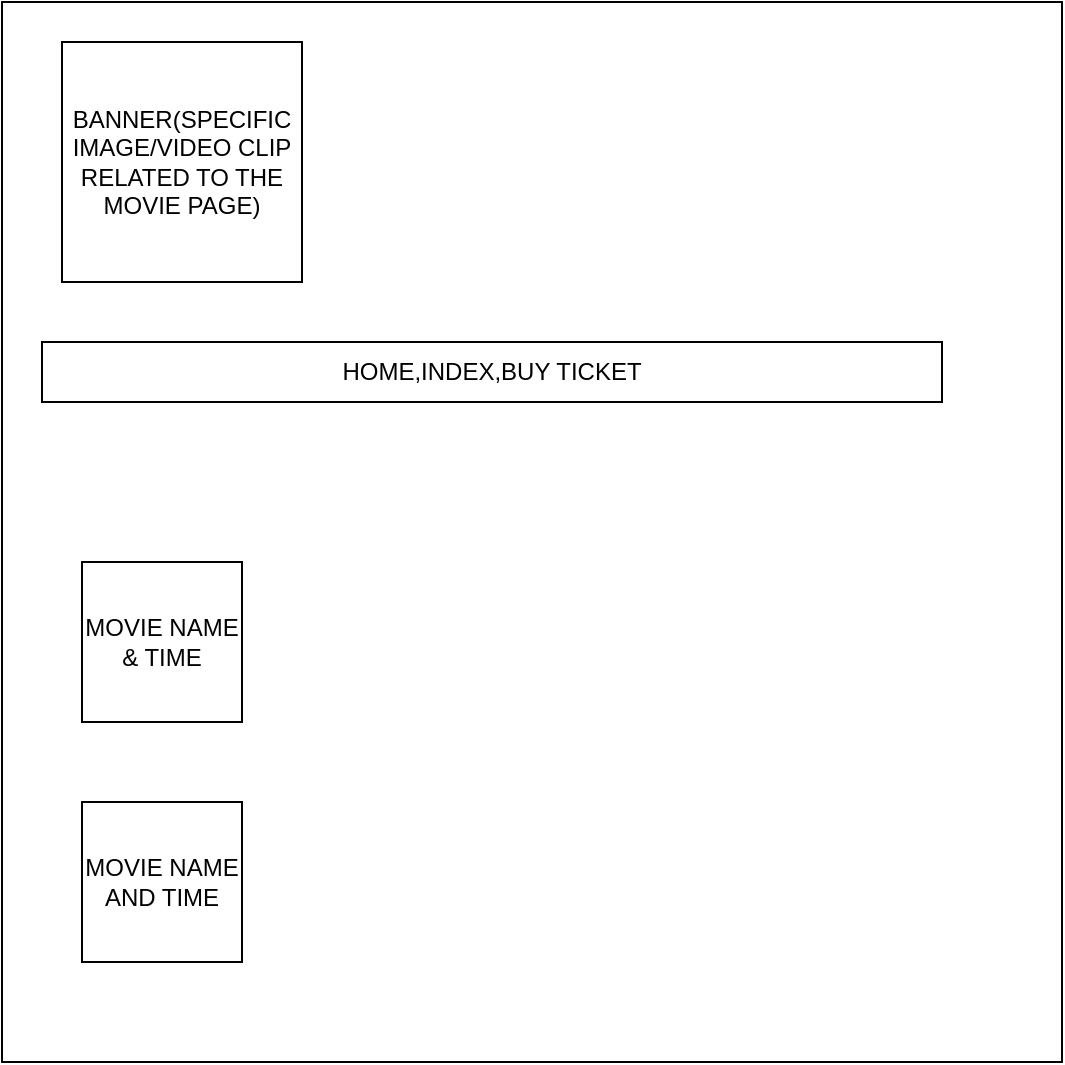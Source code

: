 <mxfile version="19.0.3" type="device"><diagram id="aqZgEY99op7lsKUHdaMN" name="Page-1"><mxGraphModel dx="1108" dy="553" grid="1" gridSize="10" guides="1" tooltips="1" connect="1" arrows="1" fold="1" page="1" pageScale="1" pageWidth="850" pageHeight="1100" math="0" shadow="0"><root><mxCell id="0"/><mxCell id="1" parent="0"/><mxCell id="D2hBYo6hOYVc9Mp5weB6-1" value="" style="whiteSpace=wrap;html=1;aspect=fixed;" vertex="1" parent="1"><mxGeometry x="120" y="30" width="530" height="530" as="geometry"/></mxCell><mxCell id="D2hBYo6hOYVc9Mp5weB6-3" value="BANNER(SPECIFIC IMAGE/VIDEO CLIP RELATED TO THE MOVIE PAGE)" style="whiteSpace=wrap;html=1;aspect=fixed;" vertex="1" parent="1"><mxGeometry x="150" y="50" width="120" height="120" as="geometry"/></mxCell><mxCell id="D2hBYo6hOYVc9Mp5weB6-4" value="HOME,INDEX,BUY TICKET" style="rounded=0;whiteSpace=wrap;html=1;" vertex="1" parent="1"><mxGeometry x="140" y="200" width="450" height="30" as="geometry"/></mxCell><mxCell id="D2hBYo6hOYVc9Mp5weB6-6" value="MOVIE NAME &amp;amp; TIME" style="whiteSpace=wrap;html=1;aspect=fixed;" vertex="1" parent="1"><mxGeometry x="160" y="310" width="80" height="80" as="geometry"/></mxCell><mxCell id="D2hBYo6hOYVc9Mp5weB6-7" value="MOVIE NAME AND TIME" style="whiteSpace=wrap;html=1;aspect=fixed;" vertex="1" parent="1"><mxGeometry x="160" y="430" width="80" height="80" as="geometry"/></mxCell></root></mxGraphModel></diagram></mxfile>